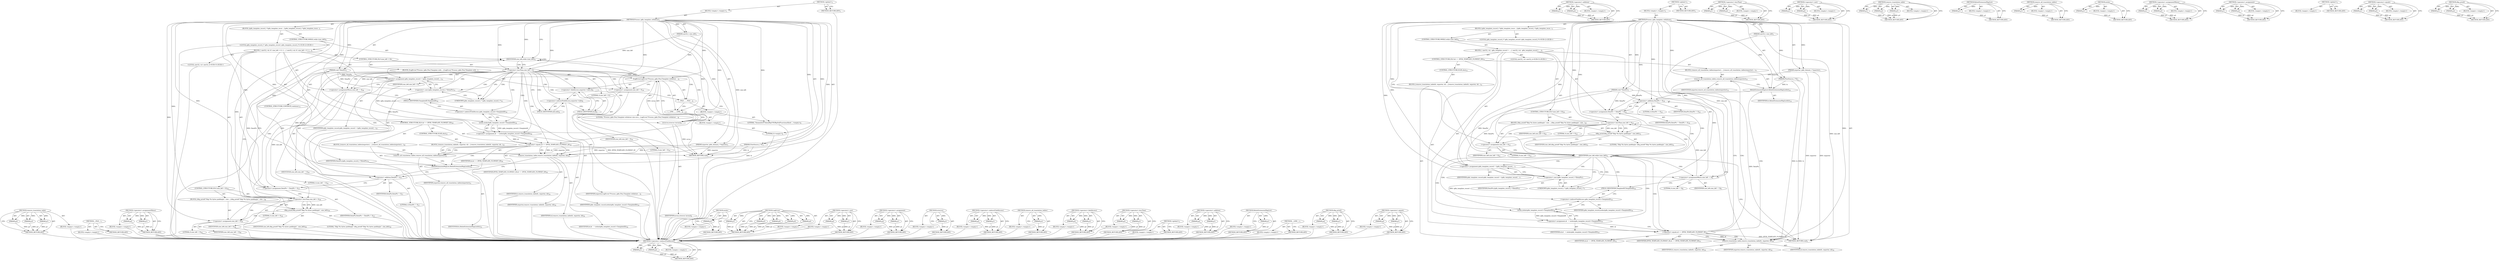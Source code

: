 digraph "&lt;operator&gt;.equals" {
vulnerable_112 [label=<(METHOD,&lt;operator&gt;.indirectFieldAccess)>];
vulnerable_113 [label=<(PARAM,p1)>];
vulnerable_114 [label=<(PARAM,p2)>];
vulnerable_115 [label=<(BLOCK,&lt;empty&gt;,&lt;empty&gt;)>];
vulnerable_116 [label=<(METHOD_RETURN,ANY)>];
vulnerable_136 [label=<(METHOD,&lt;operator&gt;.addition)>];
vulnerable_137 [label=<(PARAM,p1)>];
vulnerable_138 [label=<(PARAM,p2)>];
vulnerable_139 [label=<(BLOCK,&lt;empty&gt;,&lt;empty&gt;)>];
vulnerable_140 [label=<(METHOD_RETURN,ANY)>];
vulnerable_6 [label=<(METHOD,&lt;global&gt;)<SUB>1</SUB>>];
vulnerable_7 [label=<(BLOCK,&lt;empty&gt;,&lt;empty&gt;)<SUB>1</SUB>>];
vulnerable_8 [label=<(METHOD,Process_ipfix_template_withdraw)<SUB>1</SUB>>];
vulnerable_9 [label=<(PARAM,exporter_ipfix_domain_t *exporter)<SUB>1</SUB>>];
vulnerable_10 [label=<(PARAM,void *DataPtr)<SUB>1</SUB>>];
vulnerable_11 [label=<(PARAM,uint32_t size_left)<SUB>1</SUB>>];
vulnerable_12 [label=<(PARAM,FlowSource_t *fs)<SUB>1</SUB>>];
vulnerable_13 [label=<(BLOCK,{
ipfix_template_record_t *ipfix_template_recor...,{
ipfix_template_record_t *ipfix_template_recor...)<SUB>1</SUB>>];
vulnerable_14 [label="<(LOCAL,ipfix_template_record_t* ipfix_template_record: ipfix_template_record_t*)<SUB>2</SUB>>"];
vulnerable_15 [label=<(CONTROL_STRUCTURE,WHILE,while (size_left))<SUB>4</SUB>>];
vulnerable_16 [label=<(IDENTIFIER,size_left,while (size_left))<SUB>4</SUB>>];
vulnerable_17 [label=<(BLOCK,{
 		uint32_t id;
 
 		ipfix_template_record = ...,{
 		uint32_t id;
 
 		ipfix_template_record = ...)<SUB>4</SUB>>];
vulnerable_18 [label="<(LOCAL,uint32_t id: uint32_t)<SUB>5</SUB>>"];
vulnerable_19 [label=<(&lt;operator&gt;.assignment,ipfix_template_record = (ipfix_template_record_...)<SUB>7</SUB>>];
vulnerable_20 [label=<(IDENTIFIER,ipfix_template_record,ipfix_template_record = (ipfix_template_record_...)<SUB>7</SUB>>];
vulnerable_21 [label=<(&lt;operator&gt;.cast,(ipfix_template_record_t *)DataPtr)<SUB>7</SUB>>];
vulnerable_22 [label=<(UNKNOWN,ipfix_template_record_t *,ipfix_template_record_t *)<SUB>7</SUB>>];
vulnerable_23 [label=<(IDENTIFIER,DataPtr,(ipfix_template_record_t *)DataPtr)<SUB>7</SUB>>];
vulnerable_24 [label=<(&lt;operator&gt;.assignmentMinus,size_left 		-= 4)<SUB>8</SUB>>];
vulnerable_25 [label=<(IDENTIFIER,size_left,size_left 		-= 4)<SUB>8</SUB>>];
vulnerable_26 [label=<(LITERAL,4,size_left 		-= 4)<SUB>8</SUB>>];
vulnerable_27 [label=<(&lt;operator&gt;.assignment,id 	  = ntohs(ipfix_template_record-&gt;TemplateID))<SUB>10</SUB>>];
vulnerable_28 [label=<(IDENTIFIER,id,id 	  = ntohs(ipfix_template_record-&gt;TemplateID))<SUB>10</SUB>>];
vulnerable_29 [label=<(ntohs,ntohs(ipfix_template_record-&gt;TemplateID))<SUB>10</SUB>>];
vulnerable_30 [label=<(&lt;operator&gt;.indirectFieldAccess,ipfix_template_record-&gt;TemplateID)<SUB>10</SUB>>];
vulnerable_31 [label=<(IDENTIFIER,ipfix_template_record,ntohs(ipfix_template_record-&gt;TemplateID))<SUB>10</SUB>>];
vulnerable_32 [label=<(FIELD_IDENTIFIER,TemplateID,TemplateID)<SUB>10</SUB>>];
vulnerable_33 [label=<(CONTROL_STRUCTURE,IF,if (id == IPFIX_TEMPLATE_FLOWSET_ID))<SUB>12</SUB>>];
vulnerable_34 [label=<(&lt;operator&gt;.equals,id == IPFIX_TEMPLATE_FLOWSET_ID)<SUB>12</SUB>>];
vulnerable_35 [label=<(IDENTIFIER,id,id == IPFIX_TEMPLATE_FLOWSET_ID)<SUB>12</SUB>>];
vulnerable_36 [label=<(IDENTIFIER,IPFIX_TEMPLATE_FLOWSET_ID,id == IPFIX_TEMPLATE_FLOWSET_ID)<SUB>12</SUB>>];
vulnerable_37 [label=<(BLOCK,{
			remove_all_translation_tables(exporter);
	...,{
			remove_all_translation_tables(exporter);
	...)<SUB>12</SUB>>];
vulnerable_38 [label=<(remove_all_translation_tables,remove_all_translation_tables(exporter))<SUB>13</SUB>>];
vulnerable_39 [label=<(IDENTIFIER,exporter,remove_all_translation_tables(exporter))<SUB>13</SUB>>];
vulnerable_40 [label=<(ReInitExtensionMapList,ReInitExtensionMapList(fs))<SUB>14</SUB>>];
vulnerable_41 [label=<(IDENTIFIER,fs,ReInitExtensionMapList(fs))<SUB>14</SUB>>];
vulnerable_42 [label=<(CONTROL_STRUCTURE,ELSE,else)<SUB>15</SUB>>];
vulnerable_43 [label=<(BLOCK,{
			remove_translation_table(fs, exporter, id)...,{
			remove_translation_table(fs, exporter, id)...)<SUB>15</SUB>>];
vulnerable_44 [label=<(remove_translation_table,remove_translation_table(fs, exporter, id))<SUB>16</SUB>>];
vulnerable_45 [label=<(IDENTIFIER,fs,remove_translation_table(fs, exporter, id))<SUB>16</SUB>>];
vulnerable_46 [label=<(IDENTIFIER,exporter,remove_translation_table(fs, exporter, id))<SUB>16</SUB>>];
vulnerable_47 [label=<(IDENTIFIER,id,remove_translation_table(fs, exporter, id))<SUB>16</SUB>>];
vulnerable_48 [label=<(&lt;operator&gt;.assignment,DataPtr = DataPtr + 4)<SUB>19</SUB>>];
vulnerable_49 [label=<(IDENTIFIER,DataPtr,DataPtr = DataPtr + 4)<SUB>19</SUB>>];
vulnerable_50 [label=<(&lt;operator&gt;.addition,DataPtr + 4)<SUB>19</SUB>>];
vulnerable_51 [label=<(IDENTIFIER,DataPtr,DataPtr + 4)<SUB>19</SUB>>];
vulnerable_52 [label=<(LITERAL,4,DataPtr + 4)<SUB>19</SUB>>];
vulnerable_53 [label=<(CONTROL_STRUCTURE,IF,if (size_left &lt; 4))<SUB>20</SUB>>];
vulnerable_54 [label=<(&lt;operator&gt;.lessThan,size_left &lt; 4)<SUB>20</SUB>>];
vulnerable_55 [label=<(IDENTIFIER,size_left,size_left &lt; 4)<SUB>20</SUB>>];
vulnerable_56 [label=<(LITERAL,4,size_left &lt; 4)<SUB>20</SUB>>];
vulnerable_57 [label=<(BLOCK,{
			dbg_printf(&quot;Skip %u bytes padding\n&quot;, size...,{
			dbg_printf(&quot;Skip %u bytes padding\n&quot;, size...)<SUB>20</SUB>>];
vulnerable_58 [label=<(dbg_printf,dbg_printf(&quot;Skip %u bytes padding\n&quot;, size_left))<SUB>21</SUB>>];
vulnerable_59 [label=<(LITERAL,&quot;Skip %u bytes padding\n&quot;,dbg_printf(&quot;Skip %u bytes padding\n&quot;, size_left))<SUB>21</SUB>>];
vulnerable_60 [label=<(IDENTIFIER,size_left,dbg_printf(&quot;Skip %u bytes padding\n&quot;, size_left))<SUB>21</SUB>>];
vulnerable_61 [label=<(&lt;operator&gt;.assignment,size_left = 0)<SUB>22</SUB>>];
vulnerable_62 [label=<(IDENTIFIER,size_left,size_left = 0)<SUB>22</SUB>>];
vulnerable_63 [label=<(LITERAL,0,size_left = 0)<SUB>22</SUB>>];
vulnerable_64 [label=<(METHOD_RETURN,void)<SUB>1</SUB>>];
vulnerable_66 [label=<(METHOD_RETURN,ANY)<SUB>1</SUB>>];
vulnerable_141 [label=<(METHOD,&lt;operator&gt;.lessThan)>];
vulnerable_142 [label=<(PARAM,p1)>];
vulnerable_143 [label=<(PARAM,p2)>];
vulnerable_144 [label=<(BLOCK,&lt;empty&gt;,&lt;empty&gt;)>];
vulnerable_145 [label=<(METHOD_RETURN,ANY)>];
vulnerable_98 [label=<(METHOD,&lt;operator&gt;.cast)>];
vulnerable_99 [label=<(PARAM,p1)>];
vulnerable_100 [label=<(PARAM,p2)>];
vulnerable_101 [label=<(BLOCK,&lt;empty&gt;,&lt;empty&gt;)>];
vulnerable_102 [label=<(METHOD_RETURN,ANY)>];
vulnerable_130 [label=<(METHOD,remove_translation_table)>];
vulnerable_131 [label=<(PARAM,p1)>];
vulnerable_132 [label=<(PARAM,p2)>];
vulnerable_133 [label=<(PARAM,p3)>];
vulnerable_134 [label=<(BLOCK,&lt;empty&gt;,&lt;empty&gt;)>];
vulnerable_135 [label=<(METHOD_RETURN,ANY)>];
vulnerable_126 [label=<(METHOD,ReInitExtensionMapList)>];
vulnerable_127 [label=<(PARAM,p1)>];
vulnerable_128 [label=<(BLOCK,&lt;empty&gt;,&lt;empty&gt;)>];
vulnerable_129 [label=<(METHOD_RETURN,ANY)>];
vulnerable_122 [label=<(METHOD,remove_all_translation_tables)>];
vulnerable_123 [label=<(PARAM,p1)>];
vulnerable_124 [label=<(BLOCK,&lt;empty&gt;,&lt;empty&gt;)>];
vulnerable_125 [label=<(METHOD_RETURN,ANY)>];
vulnerable_108 [label=<(METHOD,ntohs)>];
vulnerable_109 [label=<(PARAM,p1)>];
vulnerable_110 [label=<(BLOCK,&lt;empty&gt;,&lt;empty&gt;)>];
vulnerable_111 [label=<(METHOD_RETURN,ANY)>];
vulnerable_103 [label=<(METHOD,&lt;operator&gt;.assignmentMinus)>];
vulnerable_104 [label=<(PARAM,p1)>];
vulnerable_105 [label=<(PARAM,p2)>];
vulnerable_106 [label=<(BLOCK,&lt;empty&gt;,&lt;empty&gt;)>];
vulnerable_107 [label=<(METHOD_RETURN,ANY)>];
vulnerable_93 [label=<(METHOD,&lt;operator&gt;.assignment)>];
vulnerable_94 [label=<(PARAM,p1)>];
vulnerable_95 [label=<(PARAM,p2)>];
vulnerable_96 [label=<(BLOCK,&lt;empty&gt;,&lt;empty&gt;)>];
vulnerable_97 [label=<(METHOD_RETURN,ANY)>];
vulnerable_87 [label=<(METHOD,&lt;global&gt;)<SUB>1</SUB>>];
vulnerable_88 [label=<(BLOCK,&lt;empty&gt;,&lt;empty&gt;)>];
vulnerable_89 [label=<(METHOD_RETURN,ANY)>];
vulnerable_117 [label=<(METHOD,&lt;operator&gt;.equals)>];
vulnerable_118 [label=<(PARAM,p1)>];
vulnerable_119 [label=<(PARAM,p2)>];
vulnerable_120 [label=<(BLOCK,&lt;empty&gt;,&lt;empty&gt;)>];
vulnerable_121 [label=<(METHOD_RETURN,ANY)>];
vulnerable_146 [label=<(METHOD,dbg_printf)>];
vulnerable_147 [label=<(PARAM,p1)>];
vulnerable_148 [label=<(PARAM,p2)>];
vulnerable_149 [label=<(BLOCK,&lt;empty&gt;,&lt;empty&gt;)>];
vulnerable_150 [label=<(METHOD_RETURN,ANY)>];
fixed_186 [label=<(METHOD,remove_translation_table)>];
fixed_187 [label=<(PARAM,p1)>];
fixed_188 [label=<(PARAM,p2)>];
fixed_189 [label=<(PARAM,p3)>];
fixed_190 [label=<(BLOCK,&lt;empty&gt;,&lt;empty&gt;)>];
fixed_191 [label=<(METHOD_RETURN,ANY)>];
fixed_144 [label=<(METHOD,__FILE__)<SUB>-1</SUB>>];
fixed_145 [label=<(BLOCK,&lt;empty&gt;,&lt;empty&gt;)>];
fixed_146 [label=<(METHOD_RETURN,ANY)>];
fixed_164 [label=<(METHOD,&lt;operator&gt;.assignmentMinus)>];
fixed_165 [label=<(PARAM,p1)>];
fixed_166 [label=<(PARAM,p2)>];
fixed_167 [label=<(BLOCK,&lt;empty&gt;,&lt;empty&gt;)>];
fixed_168 [label=<(METHOD_RETURN,ANY)>];
fixed_6 [label=<(METHOD,&lt;global&gt;)<SUB>1</SUB>>];
fixed_7 [label=<(BLOCK,&lt;empty&gt;,&lt;empty&gt;)<SUB>1</SUB>>];
fixed_8 [label=<(METHOD,Process_ipfix_template_withdraw)<SUB>1</SUB>>];
fixed_9 [label=<(PARAM,exporter_ipfix_domain_t *exporter)<SUB>1</SUB>>];
fixed_10 [label=<(PARAM,void *DataPtr)<SUB>1</SUB>>];
fixed_11 [label=<(PARAM,uint32_t size_left)<SUB>1</SUB>>];
fixed_12 [label=<(PARAM,FlowSource_t *fs)<SUB>1</SUB>>];
fixed_13 [label=<(BLOCK,{
ipfix_template_record_t *ipfix_template_recor...,{
ipfix_template_record_t *ipfix_template_recor...)<SUB>1</SUB>>];
fixed_14 [label="<(LOCAL,ipfix_template_record_t* ipfix_template_record: ipfix_template_record_t*)<SUB>2</SUB>>"];
fixed_15 [label=<(CONTROL_STRUCTURE,WHILE,while (size_left))<SUB>4</SUB>>];
fixed_16 [label=<(IDENTIFIER,size_left,while (size_left))<SUB>4</SUB>>];
fixed_17 [label=<(BLOCK,{
 		uint32_t id;
 
		if ( size_left &lt; 4 ) {
		...,{
 		uint32_t id;
 
		if ( size_left &lt; 4 ) {
		...)<SUB>4</SUB>>];
fixed_18 [label="<(LOCAL,uint32_t id: uint32_t)<SUB>5</SUB>>"];
fixed_19 [label=<(CONTROL_STRUCTURE,IF,if (size_left &lt; 4))<SUB>7</SUB>>];
fixed_20 [label=<(&lt;operator&gt;.lessThan,size_left &lt; 4)<SUB>7</SUB>>];
fixed_21 [label=<(IDENTIFIER,size_left,size_left &lt; 4)<SUB>7</SUB>>];
fixed_22 [label=<(LITERAL,4,size_left &lt; 4)<SUB>7</SUB>>];
fixed_23 [label=<(BLOCK,{
			LogError(&quot;Process_ipfix [%u] Template with...,{
			LogError(&quot;Process_ipfix [%u] Template with...)<SUB>7</SUB>>];
fixed_24 [label=<(LogError,LogError(&quot;Process_ipfix [%u] Template withdraw ...)<SUB>8</SUB>>];
fixed_25 [label=<(LITERAL,&quot;Process_ipfix [%u] Template withdraw size erro...,LogError(&quot;Process_ipfix [%u] Template withdraw ...)<SUB>8</SUB>>];
fixed_26 [label=<(&lt;operator&gt;.fieldAccess,exporter-&gt;info.id)<SUB>9</SUB>>];
fixed_27 [label=<(&lt;operator&gt;.indirectFieldAccess,exporter-&gt;info)<SUB>9</SUB>>];
fixed_28 [label=<(IDENTIFIER,exporter,LogError(&quot;Process_ipfix [%u] Template withdraw ...)<SUB>9</SUB>>];
fixed_29 [label=<(FIELD_IDENTIFIER,info,info)<SUB>9</SUB>>];
fixed_30 [label=<(FIELD_IDENTIFIER,id,id)<SUB>9</SUB>>];
fixed_31 [label=<(__FILE__,__FILE__)<SUB>9</SUB>>];
fixed_32 [label=<(BLOCK,&lt;empty&gt;,&lt;empty&gt;)>];
fixed_33 [label=<(LITERAL,&quot;/home/ybc67/data/BigCVE/BigVul/Functions/fixed...,&lt;empty&gt;)<SUB>9</SUB>>];
fixed_34 [label=<(__LINE__,__LINE__)<SUB>9</SUB>>];
fixed_35 [label=<(BLOCK,&lt;empty&gt;,&lt;empty&gt;)>];
fixed_36 [label=<(LITERAL,9,&lt;empty&gt;)<SUB>9</SUB>>];
fixed_37 [label=<(strerror,strerror (errno))<SUB>9</SUB>>];
fixed_38 [label=<(IDENTIFIER,errno,strerror (errno))<SUB>9</SUB>>];
fixed_39 [label=<(&lt;operator&gt;.assignment,size_left = 0)<SUB>10</SUB>>];
fixed_40 [label=<(IDENTIFIER,size_left,size_left = 0)<SUB>10</SUB>>];
fixed_41 [label=<(LITERAL,0,size_left = 0)<SUB>10</SUB>>];
fixed_42 [label=<(CONTROL_STRUCTURE,CONTINUE,continue;)<SUB>11</SUB>>];
fixed_43 [label=<(&lt;operator&gt;.assignment,ipfix_template_record = (ipfix_template_record_...)<SUB>15</SUB>>];
fixed_44 [label=<(IDENTIFIER,ipfix_template_record,ipfix_template_record = (ipfix_template_record_...)<SUB>15</SUB>>];
fixed_45 [label=<(&lt;operator&gt;.cast,(ipfix_template_record_t *)DataPtr)<SUB>15</SUB>>];
fixed_46 [label=<(UNKNOWN,ipfix_template_record_t *,ipfix_template_record_t *)<SUB>15</SUB>>];
fixed_47 [label=<(IDENTIFIER,DataPtr,(ipfix_template_record_t *)DataPtr)<SUB>15</SUB>>];
fixed_48 [label=<(&lt;operator&gt;.assignmentMinus,size_left 		-= 4)<SUB>16</SUB>>];
fixed_49 [label=<(IDENTIFIER,size_left,size_left 		-= 4)<SUB>16</SUB>>];
fixed_50 [label=<(LITERAL,4,size_left 		-= 4)<SUB>16</SUB>>];
fixed_51 [label=<(&lt;operator&gt;.assignment,id 	  = ntohs(ipfix_template_record-&gt;TemplateID))<SUB>18</SUB>>];
fixed_52 [label=<(IDENTIFIER,id,id 	  = ntohs(ipfix_template_record-&gt;TemplateID))<SUB>18</SUB>>];
fixed_53 [label=<(ntohs,ntohs(ipfix_template_record-&gt;TemplateID))<SUB>18</SUB>>];
fixed_54 [label=<(&lt;operator&gt;.indirectFieldAccess,ipfix_template_record-&gt;TemplateID)<SUB>18</SUB>>];
fixed_55 [label=<(IDENTIFIER,ipfix_template_record,ntohs(ipfix_template_record-&gt;TemplateID))<SUB>18</SUB>>];
fixed_56 [label=<(FIELD_IDENTIFIER,TemplateID,TemplateID)<SUB>18</SUB>>];
fixed_57 [label=<(CONTROL_STRUCTURE,IF,if (id == IPFIX_TEMPLATE_FLOWSET_ID))<SUB>20</SUB>>];
fixed_58 [label=<(&lt;operator&gt;.equals,id == IPFIX_TEMPLATE_FLOWSET_ID)<SUB>20</SUB>>];
fixed_59 [label=<(IDENTIFIER,id,id == IPFIX_TEMPLATE_FLOWSET_ID)<SUB>20</SUB>>];
fixed_60 [label=<(IDENTIFIER,IPFIX_TEMPLATE_FLOWSET_ID,id == IPFIX_TEMPLATE_FLOWSET_ID)<SUB>20</SUB>>];
fixed_61 [label=<(BLOCK,{
			remove_all_translation_tables(exporter);
	...,{
			remove_all_translation_tables(exporter);
	...)<SUB>20</SUB>>];
fixed_62 [label=<(remove_all_translation_tables,remove_all_translation_tables(exporter))<SUB>21</SUB>>];
fixed_63 [label=<(IDENTIFIER,exporter,remove_all_translation_tables(exporter))<SUB>21</SUB>>];
fixed_64 [label=<(ReInitExtensionMapList,ReInitExtensionMapList(fs))<SUB>22</SUB>>];
fixed_65 [label=<(IDENTIFIER,fs,ReInitExtensionMapList(fs))<SUB>22</SUB>>];
fixed_66 [label=<(CONTROL_STRUCTURE,ELSE,else)<SUB>23</SUB>>];
fixed_67 [label=<(BLOCK,{
			remove_translation_table(fs, exporter, id)...,{
			remove_translation_table(fs, exporter, id)...)<SUB>23</SUB>>];
fixed_68 [label=<(remove_translation_table,remove_translation_table(fs, exporter, id))<SUB>24</SUB>>];
fixed_69 [label=<(IDENTIFIER,fs,remove_translation_table(fs, exporter, id))<SUB>24</SUB>>];
fixed_70 [label=<(IDENTIFIER,exporter,remove_translation_table(fs, exporter, id))<SUB>24</SUB>>];
fixed_71 [label=<(IDENTIFIER,id,remove_translation_table(fs, exporter, id))<SUB>24</SUB>>];
fixed_72 [label=<(&lt;operator&gt;.assignment,DataPtr = DataPtr + 4)<SUB>27</SUB>>];
fixed_73 [label=<(IDENTIFIER,DataPtr,DataPtr = DataPtr + 4)<SUB>27</SUB>>];
fixed_74 [label=<(&lt;operator&gt;.addition,DataPtr + 4)<SUB>27</SUB>>];
fixed_75 [label=<(IDENTIFIER,DataPtr,DataPtr + 4)<SUB>27</SUB>>];
fixed_76 [label=<(LITERAL,4,DataPtr + 4)<SUB>27</SUB>>];
fixed_77 [label=<(CONTROL_STRUCTURE,IF,if (size_left &lt; 4))<SUB>28</SUB>>];
fixed_78 [label=<(&lt;operator&gt;.lessThan,size_left &lt; 4)<SUB>28</SUB>>];
fixed_79 [label=<(IDENTIFIER,size_left,size_left &lt; 4)<SUB>28</SUB>>];
fixed_80 [label=<(LITERAL,4,size_left &lt; 4)<SUB>28</SUB>>];
fixed_81 [label=<(BLOCK,{
			dbg_printf(&quot;Skip %u bytes padding\n&quot;, size...,{
			dbg_printf(&quot;Skip %u bytes padding\n&quot;, size...)<SUB>28</SUB>>];
fixed_82 [label=<(dbg_printf,dbg_printf(&quot;Skip %u bytes padding\n&quot;, size_left))<SUB>29</SUB>>];
fixed_83 [label=<(LITERAL,&quot;Skip %u bytes padding\n&quot;,dbg_printf(&quot;Skip %u bytes padding\n&quot;, size_left))<SUB>29</SUB>>];
fixed_84 [label=<(IDENTIFIER,size_left,dbg_printf(&quot;Skip %u bytes padding\n&quot;, size_left))<SUB>29</SUB>>];
fixed_85 [label=<(&lt;operator&gt;.assignment,size_left = 0)<SUB>30</SUB>>];
fixed_86 [label=<(IDENTIFIER,size_left,size_left = 0)<SUB>30</SUB>>];
fixed_87 [label=<(LITERAL,0,size_left = 0)<SUB>30</SUB>>];
fixed_88 [label=<(METHOD_RETURN,void)<SUB>1</SUB>>];
fixed_90 [label=<(METHOD_RETURN,ANY)<SUB>1</SUB>>];
fixed_169 [label=<(METHOD,ntohs)>];
fixed_170 [label=<(PARAM,p1)>];
fixed_171 [label=<(BLOCK,&lt;empty&gt;,&lt;empty&gt;)>];
fixed_172 [label=<(METHOD_RETURN,ANY)>];
fixed_126 [label=<(METHOD,LogError)>];
fixed_127 [label=<(PARAM,p1)>];
fixed_128 [label=<(PARAM,p2)>];
fixed_129 [label=<(PARAM,p3)>];
fixed_130 [label=<(PARAM,p4)>];
fixed_131 [label=<(PARAM,p5)>];
fixed_132 [label=<(BLOCK,&lt;empty&gt;,&lt;empty&gt;)>];
fixed_133 [label=<(METHOD_RETURN,ANY)>];
fixed_159 [label=<(METHOD,&lt;operator&gt;.cast)>];
fixed_160 [label=<(PARAM,p1)>];
fixed_161 [label=<(PARAM,p2)>];
fixed_162 [label=<(BLOCK,&lt;empty&gt;,&lt;empty&gt;)>];
fixed_163 [label=<(METHOD_RETURN,ANY)>];
fixed_154 [label=<(METHOD,&lt;operator&gt;.assignment)>];
fixed_155 [label=<(PARAM,p1)>];
fixed_156 [label=<(PARAM,p2)>];
fixed_157 [label=<(BLOCK,&lt;empty&gt;,&lt;empty&gt;)>];
fixed_158 [label=<(METHOD_RETURN,ANY)>];
fixed_150 [label=<(METHOD,strerror)>];
fixed_151 [label=<(PARAM,p1)>];
fixed_152 [label=<(BLOCK,&lt;empty&gt;,&lt;empty&gt;)>];
fixed_153 [label=<(METHOD_RETURN,ANY)>];
fixed_139 [label=<(METHOD,&lt;operator&gt;.indirectFieldAccess)>];
fixed_140 [label=<(PARAM,p1)>];
fixed_141 [label=<(PARAM,p2)>];
fixed_142 [label=<(BLOCK,&lt;empty&gt;,&lt;empty&gt;)>];
fixed_143 [label=<(METHOD_RETURN,ANY)>];
fixed_178 [label=<(METHOD,remove_all_translation_tables)>];
fixed_179 [label=<(PARAM,p1)>];
fixed_180 [label=<(BLOCK,&lt;empty&gt;,&lt;empty&gt;)>];
fixed_181 [label=<(METHOD_RETURN,ANY)>];
fixed_134 [label=<(METHOD,&lt;operator&gt;.fieldAccess)>];
fixed_135 [label=<(PARAM,p1)>];
fixed_136 [label=<(PARAM,p2)>];
fixed_137 [label=<(BLOCK,&lt;empty&gt;,&lt;empty&gt;)>];
fixed_138 [label=<(METHOD_RETURN,ANY)>];
fixed_121 [label=<(METHOD,&lt;operator&gt;.lessThan)>];
fixed_122 [label=<(PARAM,p1)>];
fixed_123 [label=<(PARAM,p2)>];
fixed_124 [label=<(BLOCK,&lt;empty&gt;,&lt;empty&gt;)>];
fixed_125 [label=<(METHOD_RETURN,ANY)>];
fixed_115 [label=<(METHOD,&lt;global&gt;)<SUB>1</SUB>>];
fixed_116 [label=<(BLOCK,&lt;empty&gt;,&lt;empty&gt;)>];
fixed_117 [label=<(METHOD_RETURN,ANY)>];
fixed_192 [label=<(METHOD,&lt;operator&gt;.addition)>];
fixed_193 [label=<(PARAM,p1)>];
fixed_194 [label=<(PARAM,p2)>];
fixed_195 [label=<(BLOCK,&lt;empty&gt;,&lt;empty&gt;)>];
fixed_196 [label=<(METHOD_RETURN,ANY)>];
fixed_182 [label=<(METHOD,ReInitExtensionMapList)>];
fixed_183 [label=<(PARAM,p1)>];
fixed_184 [label=<(BLOCK,&lt;empty&gt;,&lt;empty&gt;)>];
fixed_185 [label=<(METHOD_RETURN,ANY)>];
fixed_147 [label=<(METHOD,__LINE__)<SUB>-1</SUB>>];
fixed_148 [label=<(BLOCK,&lt;empty&gt;,&lt;empty&gt;)>];
fixed_149 [label=<(METHOD_RETURN,ANY)>];
fixed_197 [label=<(METHOD,dbg_printf)>];
fixed_198 [label=<(PARAM,p1)>];
fixed_199 [label=<(PARAM,p2)>];
fixed_200 [label=<(BLOCK,&lt;empty&gt;,&lt;empty&gt;)>];
fixed_201 [label=<(METHOD_RETURN,ANY)>];
fixed_173 [label=<(METHOD,&lt;operator&gt;.equals)>];
fixed_174 [label=<(PARAM,p1)>];
fixed_175 [label=<(PARAM,p2)>];
fixed_176 [label=<(BLOCK,&lt;empty&gt;,&lt;empty&gt;)>];
fixed_177 [label=<(METHOD_RETURN,ANY)>];
vulnerable_112 -> vulnerable_113  [key=0, label="AST: "];
vulnerable_112 -> vulnerable_113  [key=1, label="DDG: "];
vulnerable_112 -> vulnerable_115  [key=0, label="AST: "];
vulnerable_112 -> vulnerable_114  [key=0, label="AST: "];
vulnerable_112 -> vulnerable_114  [key=1, label="DDG: "];
vulnerable_112 -> vulnerable_116  [key=0, label="AST: "];
vulnerable_112 -> vulnerable_116  [key=1, label="CFG: "];
vulnerable_113 -> vulnerable_116  [key=0, label="DDG: p1"];
vulnerable_114 -> vulnerable_116  [key=0, label="DDG: p2"];
vulnerable_136 -> vulnerable_137  [key=0, label="AST: "];
vulnerable_136 -> vulnerable_137  [key=1, label="DDG: "];
vulnerable_136 -> vulnerable_139  [key=0, label="AST: "];
vulnerable_136 -> vulnerable_138  [key=0, label="AST: "];
vulnerable_136 -> vulnerable_138  [key=1, label="DDG: "];
vulnerable_136 -> vulnerable_140  [key=0, label="AST: "];
vulnerable_136 -> vulnerable_140  [key=1, label="CFG: "];
vulnerable_137 -> vulnerable_140  [key=0, label="DDG: p1"];
vulnerable_138 -> vulnerable_140  [key=0, label="DDG: p2"];
vulnerable_6 -> vulnerable_7  [key=0, label="AST: "];
vulnerable_6 -> vulnerable_66  [key=0, label="AST: "];
vulnerable_6 -> vulnerable_66  [key=1, label="CFG: "];
vulnerable_7 -> vulnerable_8  [key=0, label="AST: "];
vulnerable_8 -> vulnerable_9  [key=0, label="AST: "];
vulnerable_8 -> vulnerable_9  [key=1, label="DDG: "];
vulnerable_8 -> vulnerable_10  [key=0, label="AST: "];
vulnerable_8 -> vulnerable_10  [key=1, label="DDG: "];
vulnerable_8 -> vulnerable_11  [key=0, label="AST: "];
vulnerable_8 -> vulnerable_11  [key=1, label="DDG: "];
vulnerable_8 -> vulnerable_12  [key=0, label="AST: "];
vulnerable_8 -> vulnerable_12  [key=1, label="DDG: "];
vulnerable_8 -> vulnerable_13  [key=0, label="AST: "];
vulnerable_8 -> vulnerable_64  [key=0, label="AST: "];
vulnerable_8 -> vulnerable_16  [key=0, label="CFG: "];
vulnerable_8 -> vulnerable_16  [key=1, label="DDG: "];
vulnerable_8 -> vulnerable_19  [key=0, label="DDG: "];
vulnerable_8 -> vulnerable_24  [key=0, label="DDG: "];
vulnerable_8 -> vulnerable_48  [key=0, label="DDG: "];
vulnerable_8 -> vulnerable_21  [key=0, label="DDG: "];
vulnerable_8 -> vulnerable_34  [key=0, label="DDG: "];
vulnerable_8 -> vulnerable_50  [key=0, label="DDG: "];
vulnerable_8 -> vulnerable_54  [key=0, label="DDG: "];
vulnerable_8 -> vulnerable_61  [key=0, label="DDG: "];
vulnerable_8 -> vulnerable_38  [key=0, label="DDG: "];
vulnerable_8 -> vulnerable_40  [key=0, label="DDG: "];
vulnerable_8 -> vulnerable_58  [key=0, label="DDG: "];
vulnerable_8 -> vulnerable_44  [key=0, label="DDG: "];
vulnerable_9 -> vulnerable_64  [key=0, label="DDG: exporter"];
vulnerable_9 -> vulnerable_38  [key=0, label="DDG: exporter"];
vulnerable_9 -> vulnerable_44  [key=0, label="DDG: exporter"];
vulnerable_10 -> vulnerable_64  [key=0, label="DDG: DataPtr"];
vulnerable_10 -> vulnerable_19  [key=0, label="DDG: DataPtr"];
vulnerable_10 -> vulnerable_48  [key=0, label="DDG: DataPtr"];
vulnerable_10 -> vulnerable_21  [key=0, label="DDG: DataPtr"];
vulnerable_10 -> vulnerable_50  [key=0, label="DDG: DataPtr"];
vulnerable_11 -> vulnerable_64  [key=0, label="DDG: size_left"];
vulnerable_11 -> vulnerable_24  [key=0, label="DDG: size_left"];
vulnerable_12 -> vulnerable_64  [key=0, label="DDG: fs"];
vulnerable_12 -> vulnerable_40  [key=0, label="DDG: fs"];
vulnerable_12 -> vulnerable_44  [key=0, label="DDG: fs"];
vulnerable_13 -> vulnerable_14  [key=0, label="AST: "];
vulnerable_13 -> vulnerable_15  [key=0, label="AST: "];
vulnerable_15 -> vulnerable_16  [key=0, label="AST: "];
vulnerable_15 -> vulnerable_17  [key=0, label="AST: "];
vulnerable_16 -> vulnerable_64  [key=0, label="CFG: "];
vulnerable_16 -> vulnerable_22  [key=0, label="CFG: "];
vulnerable_16 -> vulnerable_22  [key=1, label="CDG: "];
vulnerable_16 -> vulnerable_24  [key=0, label="CDG: "];
vulnerable_16 -> vulnerable_16  [key=0, label="CDG: "];
vulnerable_16 -> vulnerable_30  [key=0, label="CDG: "];
vulnerable_16 -> vulnerable_34  [key=0, label="CDG: "];
vulnerable_16 -> vulnerable_21  [key=0, label="CDG: "];
vulnerable_16 -> vulnerable_48  [key=0, label="CDG: "];
vulnerable_16 -> vulnerable_32  [key=0, label="CDG: "];
vulnerable_16 -> vulnerable_19  [key=0, label="CDG: "];
vulnerable_16 -> vulnerable_27  [key=0, label="CDG: "];
vulnerable_16 -> vulnerable_29  [key=0, label="CDG: "];
vulnerable_16 -> vulnerable_50  [key=0, label="CDG: "];
vulnerable_16 -> vulnerable_54  [key=0, label="CDG: "];
vulnerable_17 -> vulnerable_18  [key=0, label="AST: "];
vulnerable_17 -> vulnerable_19  [key=0, label="AST: "];
vulnerable_17 -> vulnerable_24  [key=0, label="AST: "];
vulnerable_17 -> vulnerable_27  [key=0, label="AST: "];
vulnerable_17 -> vulnerable_33  [key=0, label="AST: "];
vulnerable_17 -> vulnerable_48  [key=0, label="AST: "];
vulnerable_17 -> vulnerable_53  [key=0, label="AST: "];
vulnerable_19 -> vulnerable_20  [key=0, label="AST: "];
vulnerable_19 -> vulnerable_21  [key=0, label="AST: "];
vulnerable_19 -> vulnerable_24  [key=0, label="CFG: "];
vulnerable_19 -> vulnerable_29  [key=0, label="DDG: ipfix_template_record"];
vulnerable_21 -> vulnerable_22  [key=0, label="AST: "];
vulnerable_21 -> vulnerable_23  [key=0, label="AST: "];
vulnerable_21 -> vulnerable_19  [key=0, label="CFG: "];
vulnerable_22 -> vulnerable_21  [key=0, label="CFG: "];
vulnerable_24 -> vulnerable_25  [key=0, label="AST: "];
vulnerable_24 -> vulnerable_26  [key=0, label="AST: "];
vulnerable_24 -> vulnerable_32  [key=0, label="CFG: "];
vulnerable_24 -> vulnerable_54  [key=0, label="DDG: size_left"];
vulnerable_27 -> vulnerable_28  [key=0, label="AST: "];
vulnerable_27 -> vulnerable_29  [key=0, label="AST: "];
vulnerable_27 -> vulnerable_34  [key=0, label="CFG: "];
vulnerable_27 -> vulnerable_34  [key=1, label="DDG: id"];
vulnerable_29 -> vulnerable_30  [key=0, label="AST: "];
vulnerable_29 -> vulnerable_27  [key=0, label="CFG: "];
vulnerable_29 -> vulnerable_27  [key=1, label="DDG: ipfix_template_record-&gt;TemplateID"];
vulnerable_30 -> vulnerable_31  [key=0, label="AST: "];
vulnerable_30 -> vulnerable_32  [key=0, label="AST: "];
vulnerable_30 -> vulnerable_29  [key=0, label="CFG: "];
vulnerable_32 -> vulnerable_30  [key=0, label="CFG: "];
vulnerable_33 -> vulnerable_34  [key=0, label="AST: "];
vulnerable_33 -> vulnerable_37  [key=0, label="AST: "];
vulnerable_33 -> vulnerable_42  [key=0, label="AST: "];
vulnerable_34 -> vulnerable_35  [key=0, label="AST: "];
vulnerable_34 -> vulnerable_36  [key=0, label="AST: "];
vulnerable_34 -> vulnerable_38  [key=0, label="CFG: "];
vulnerable_34 -> vulnerable_38  [key=1, label="CDG: "];
vulnerable_34 -> vulnerable_44  [key=0, label="CFG: "];
vulnerable_34 -> vulnerable_44  [key=1, label="DDG: id"];
vulnerable_34 -> vulnerable_44  [key=2, label="CDG: "];
vulnerable_34 -> vulnerable_64  [key=0, label="DDG: IPFIX_TEMPLATE_FLOWSET_ID"];
vulnerable_34 -> vulnerable_40  [key=0, label="CDG: "];
vulnerable_37 -> vulnerable_38  [key=0, label="AST: "];
vulnerable_37 -> vulnerable_40  [key=0, label="AST: "];
vulnerable_38 -> vulnerable_39  [key=0, label="AST: "];
vulnerable_38 -> vulnerable_40  [key=0, label="CFG: "];
vulnerable_40 -> vulnerable_41  [key=0, label="AST: "];
vulnerable_40 -> vulnerable_50  [key=0, label="CFG: "];
vulnerable_42 -> vulnerable_43  [key=0, label="AST: "];
vulnerable_43 -> vulnerable_44  [key=0, label="AST: "];
vulnerable_44 -> vulnerable_45  [key=0, label="AST: "];
vulnerable_44 -> vulnerable_46  [key=0, label="AST: "];
vulnerable_44 -> vulnerable_47  [key=0, label="AST: "];
vulnerable_44 -> vulnerable_50  [key=0, label="CFG: "];
vulnerable_48 -> vulnerable_49  [key=0, label="AST: "];
vulnerable_48 -> vulnerable_50  [key=0, label="AST: "];
vulnerable_48 -> vulnerable_54  [key=0, label="CFG: "];
vulnerable_50 -> vulnerable_51  [key=0, label="AST: "];
vulnerable_50 -> vulnerable_52  [key=0, label="AST: "];
vulnerable_50 -> vulnerable_48  [key=0, label="CFG: "];
vulnerable_53 -> vulnerable_54  [key=0, label="AST: "];
vulnerable_53 -> vulnerable_57  [key=0, label="AST: "];
vulnerable_54 -> vulnerable_55  [key=0, label="AST: "];
vulnerable_54 -> vulnerable_56  [key=0, label="AST: "];
vulnerable_54 -> vulnerable_16  [key=0, label="CFG: "];
vulnerable_54 -> vulnerable_58  [key=0, label="CFG: "];
vulnerable_54 -> vulnerable_58  [key=1, label="DDG: size_left"];
vulnerable_54 -> vulnerable_58  [key=2, label="CDG: "];
vulnerable_54 -> vulnerable_61  [key=0, label="CDG: "];
vulnerable_57 -> vulnerable_58  [key=0, label="AST: "];
vulnerable_57 -> vulnerable_61  [key=0, label="AST: "];
vulnerable_58 -> vulnerable_59  [key=0, label="AST: "];
vulnerable_58 -> vulnerable_60  [key=0, label="AST: "];
vulnerable_58 -> vulnerable_61  [key=0, label="CFG: "];
vulnerable_61 -> vulnerable_62  [key=0, label="AST: "];
vulnerable_61 -> vulnerable_63  [key=0, label="AST: "];
vulnerable_61 -> vulnerable_16  [key=0, label="CFG: "];
vulnerable_141 -> vulnerable_142  [key=0, label="AST: "];
vulnerable_141 -> vulnerable_142  [key=1, label="DDG: "];
vulnerable_141 -> vulnerable_144  [key=0, label="AST: "];
vulnerable_141 -> vulnerable_143  [key=0, label="AST: "];
vulnerable_141 -> vulnerable_143  [key=1, label="DDG: "];
vulnerable_141 -> vulnerable_145  [key=0, label="AST: "];
vulnerable_141 -> vulnerable_145  [key=1, label="CFG: "];
vulnerable_142 -> vulnerable_145  [key=0, label="DDG: p1"];
vulnerable_143 -> vulnerable_145  [key=0, label="DDG: p2"];
vulnerable_98 -> vulnerable_99  [key=0, label="AST: "];
vulnerable_98 -> vulnerable_99  [key=1, label="DDG: "];
vulnerable_98 -> vulnerable_101  [key=0, label="AST: "];
vulnerable_98 -> vulnerable_100  [key=0, label="AST: "];
vulnerable_98 -> vulnerable_100  [key=1, label="DDG: "];
vulnerable_98 -> vulnerable_102  [key=0, label="AST: "];
vulnerable_98 -> vulnerable_102  [key=1, label="CFG: "];
vulnerable_99 -> vulnerable_102  [key=0, label="DDG: p1"];
vulnerable_100 -> vulnerable_102  [key=0, label="DDG: p2"];
vulnerable_130 -> vulnerable_131  [key=0, label="AST: "];
vulnerable_130 -> vulnerable_131  [key=1, label="DDG: "];
vulnerable_130 -> vulnerable_134  [key=0, label="AST: "];
vulnerable_130 -> vulnerable_132  [key=0, label="AST: "];
vulnerable_130 -> vulnerable_132  [key=1, label="DDG: "];
vulnerable_130 -> vulnerable_135  [key=0, label="AST: "];
vulnerable_130 -> vulnerable_135  [key=1, label="CFG: "];
vulnerable_130 -> vulnerable_133  [key=0, label="AST: "];
vulnerable_130 -> vulnerable_133  [key=1, label="DDG: "];
vulnerable_131 -> vulnerable_135  [key=0, label="DDG: p1"];
vulnerable_132 -> vulnerable_135  [key=0, label="DDG: p2"];
vulnerable_133 -> vulnerable_135  [key=0, label="DDG: p3"];
vulnerable_126 -> vulnerable_127  [key=0, label="AST: "];
vulnerable_126 -> vulnerable_127  [key=1, label="DDG: "];
vulnerable_126 -> vulnerable_128  [key=0, label="AST: "];
vulnerable_126 -> vulnerable_129  [key=0, label="AST: "];
vulnerable_126 -> vulnerable_129  [key=1, label="CFG: "];
vulnerable_127 -> vulnerable_129  [key=0, label="DDG: p1"];
vulnerable_122 -> vulnerable_123  [key=0, label="AST: "];
vulnerable_122 -> vulnerable_123  [key=1, label="DDG: "];
vulnerable_122 -> vulnerable_124  [key=0, label="AST: "];
vulnerable_122 -> vulnerable_125  [key=0, label="AST: "];
vulnerable_122 -> vulnerable_125  [key=1, label="CFG: "];
vulnerable_123 -> vulnerable_125  [key=0, label="DDG: p1"];
vulnerable_108 -> vulnerable_109  [key=0, label="AST: "];
vulnerable_108 -> vulnerable_109  [key=1, label="DDG: "];
vulnerable_108 -> vulnerable_110  [key=0, label="AST: "];
vulnerable_108 -> vulnerable_111  [key=0, label="AST: "];
vulnerable_108 -> vulnerable_111  [key=1, label="CFG: "];
vulnerable_109 -> vulnerable_111  [key=0, label="DDG: p1"];
vulnerable_103 -> vulnerable_104  [key=0, label="AST: "];
vulnerable_103 -> vulnerable_104  [key=1, label="DDG: "];
vulnerable_103 -> vulnerable_106  [key=0, label="AST: "];
vulnerable_103 -> vulnerable_105  [key=0, label="AST: "];
vulnerable_103 -> vulnerable_105  [key=1, label="DDG: "];
vulnerable_103 -> vulnerable_107  [key=0, label="AST: "];
vulnerable_103 -> vulnerable_107  [key=1, label="CFG: "];
vulnerable_104 -> vulnerable_107  [key=0, label="DDG: p1"];
vulnerable_105 -> vulnerable_107  [key=0, label="DDG: p2"];
vulnerable_93 -> vulnerable_94  [key=0, label="AST: "];
vulnerable_93 -> vulnerable_94  [key=1, label="DDG: "];
vulnerable_93 -> vulnerable_96  [key=0, label="AST: "];
vulnerable_93 -> vulnerable_95  [key=0, label="AST: "];
vulnerable_93 -> vulnerable_95  [key=1, label="DDG: "];
vulnerable_93 -> vulnerable_97  [key=0, label="AST: "];
vulnerable_93 -> vulnerable_97  [key=1, label="CFG: "];
vulnerable_94 -> vulnerable_97  [key=0, label="DDG: p1"];
vulnerable_95 -> vulnerable_97  [key=0, label="DDG: p2"];
vulnerable_87 -> vulnerable_88  [key=0, label="AST: "];
vulnerable_87 -> vulnerable_89  [key=0, label="AST: "];
vulnerable_87 -> vulnerable_89  [key=1, label="CFG: "];
vulnerable_117 -> vulnerable_118  [key=0, label="AST: "];
vulnerable_117 -> vulnerable_118  [key=1, label="DDG: "];
vulnerable_117 -> vulnerable_120  [key=0, label="AST: "];
vulnerable_117 -> vulnerable_119  [key=0, label="AST: "];
vulnerable_117 -> vulnerable_119  [key=1, label="DDG: "];
vulnerable_117 -> vulnerable_121  [key=0, label="AST: "];
vulnerable_117 -> vulnerable_121  [key=1, label="CFG: "];
vulnerable_118 -> vulnerable_121  [key=0, label="DDG: p1"];
vulnerable_119 -> vulnerable_121  [key=0, label="DDG: p2"];
vulnerable_146 -> vulnerable_147  [key=0, label="AST: "];
vulnerable_146 -> vulnerable_147  [key=1, label="DDG: "];
vulnerable_146 -> vulnerable_149  [key=0, label="AST: "];
vulnerable_146 -> vulnerable_148  [key=0, label="AST: "];
vulnerable_146 -> vulnerable_148  [key=1, label="DDG: "];
vulnerable_146 -> vulnerable_150  [key=0, label="AST: "];
vulnerable_146 -> vulnerable_150  [key=1, label="CFG: "];
vulnerable_147 -> vulnerable_150  [key=0, label="DDG: p1"];
vulnerable_148 -> vulnerable_150  [key=0, label="DDG: p2"];
fixed_186 -> fixed_187  [key=0, label="AST: "];
fixed_186 -> fixed_187  [key=1, label="DDG: "];
fixed_186 -> fixed_190  [key=0, label="AST: "];
fixed_186 -> fixed_188  [key=0, label="AST: "];
fixed_186 -> fixed_188  [key=1, label="DDG: "];
fixed_186 -> fixed_191  [key=0, label="AST: "];
fixed_186 -> fixed_191  [key=1, label="CFG: "];
fixed_186 -> fixed_189  [key=0, label="AST: "];
fixed_186 -> fixed_189  [key=1, label="DDG: "];
fixed_187 -> fixed_191  [key=0, label="DDG: p1"];
fixed_188 -> fixed_191  [key=0, label="DDG: p2"];
fixed_189 -> fixed_191  [key=0, label="DDG: p3"];
fixed_190 -> vulnerable_112  [key=0];
fixed_191 -> vulnerable_112  [key=0];
fixed_144 -> fixed_145  [key=0, label="AST: "];
fixed_144 -> fixed_146  [key=0, label="AST: "];
fixed_144 -> fixed_146  [key=1, label="CFG: "];
fixed_145 -> vulnerable_112  [key=0];
fixed_146 -> vulnerable_112  [key=0];
fixed_164 -> fixed_165  [key=0, label="AST: "];
fixed_164 -> fixed_165  [key=1, label="DDG: "];
fixed_164 -> fixed_167  [key=0, label="AST: "];
fixed_164 -> fixed_166  [key=0, label="AST: "];
fixed_164 -> fixed_166  [key=1, label="DDG: "];
fixed_164 -> fixed_168  [key=0, label="AST: "];
fixed_164 -> fixed_168  [key=1, label="CFG: "];
fixed_165 -> fixed_168  [key=0, label="DDG: p1"];
fixed_166 -> fixed_168  [key=0, label="DDG: p2"];
fixed_167 -> vulnerable_112  [key=0];
fixed_168 -> vulnerable_112  [key=0];
fixed_6 -> fixed_7  [key=0, label="AST: "];
fixed_6 -> fixed_90  [key=0, label="AST: "];
fixed_6 -> fixed_90  [key=1, label="CFG: "];
fixed_7 -> fixed_8  [key=0, label="AST: "];
fixed_8 -> fixed_9  [key=0, label="AST: "];
fixed_8 -> fixed_9  [key=1, label="DDG: "];
fixed_8 -> fixed_10  [key=0, label="AST: "];
fixed_8 -> fixed_10  [key=1, label="DDG: "];
fixed_8 -> fixed_11  [key=0, label="AST: "];
fixed_8 -> fixed_11  [key=1, label="DDG: "];
fixed_8 -> fixed_12  [key=0, label="AST: "];
fixed_8 -> fixed_12  [key=1, label="DDG: "];
fixed_8 -> fixed_13  [key=0, label="AST: "];
fixed_8 -> fixed_88  [key=0, label="AST: "];
fixed_8 -> fixed_16  [key=0, label="CFG: "];
fixed_8 -> fixed_16  [key=1, label="DDG: "];
fixed_8 -> fixed_43  [key=0, label="DDG: "];
fixed_8 -> fixed_48  [key=0, label="DDG: "];
fixed_8 -> fixed_72  [key=0, label="DDG: "];
fixed_8 -> fixed_20  [key=0, label="DDG: "];
fixed_8 -> fixed_39  [key=0, label="DDG: "];
fixed_8 -> fixed_45  [key=0, label="DDG: "];
fixed_8 -> fixed_58  [key=0, label="DDG: "];
fixed_8 -> fixed_74  [key=0, label="DDG: "];
fixed_8 -> fixed_78  [key=0, label="DDG: "];
fixed_8 -> fixed_85  [key=0, label="DDG: "];
fixed_8 -> fixed_24  [key=0, label="DDG: "];
fixed_8 -> fixed_62  [key=0, label="DDG: "];
fixed_8 -> fixed_64  [key=0, label="DDG: "];
fixed_8 -> fixed_82  [key=0, label="DDG: "];
fixed_8 -> fixed_37  [key=0, label="DDG: "];
fixed_8 -> fixed_68  [key=0, label="DDG: "];
fixed_8 -> fixed_33  [key=0, label="DDG: "];
fixed_8 -> fixed_36  [key=0, label="DDG: "];
fixed_9 -> fixed_88  [key=0, label="DDG: exporter"];
fixed_9 -> fixed_62  [key=0, label="DDG: exporter"];
fixed_9 -> fixed_68  [key=0, label="DDG: exporter"];
fixed_10 -> fixed_88  [key=0, label="DDG: DataPtr"];
fixed_10 -> fixed_43  [key=0, label="DDG: DataPtr"];
fixed_10 -> fixed_72  [key=0, label="DDG: DataPtr"];
fixed_10 -> fixed_45  [key=0, label="DDG: DataPtr"];
fixed_10 -> fixed_74  [key=0, label="DDG: DataPtr"];
fixed_11 -> fixed_88  [key=0, label="DDG: size_left"];
fixed_11 -> fixed_20  [key=0, label="DDG: size_left"];
fixed_12 -> fixed_88  [key=0, label="DDG: fs"];
fixed_12 -> fixed_64  [key=0, label="DDG: fs"];
fixed_12 -> fixed_68  [key=0, label="DDG: fs"];
fixed_13 -> fixed_14  [key=0, label="AST: "];
fixed_13 -> fixed_15  [key=0, label="AST: "];
fixed_14 -> vulnerable_112  [key=0];
fixed_15 -> fixed_16  [key=0, label="AST: "];
fixed_15 -> fixed_17  [key=0, label="AST: "];
fixed_16 -> fixed_88  [key=0, label="CFG: "];
fixed_16 -> fixed_20  [key=0, label="CFG: "];
fixed_16 -> fixed_20  [key=1, label="CDG: "];
fixed_16 -> fixed_16  [key=0, label="CDG: "];
fixed_17 -> fixed_18  [key=0, label="AST: "];
fixed_17 -> fixed_19  [key=0, label="AST: "];
fixed_17 -> fixed_43  [key=0, label="AST: "];
fixed_17 -> fixed_48  [key=0, label="AST: "];
fixed_17 -> fixed_51  [key=0, label="AST: "];
fixed_17 -> fixed_57  [key=0, label="AST: "];
fixed_17 -> fixed_72  [key=0, label="AST: "];
fixed_17 -> fixed_77  [key=0, label="AST: "];
fixed_18 -> vulnerable_112  [key=0];
fixed_19 -> fixed_20  [key=0, label="AST: "];
fixed_19 -> fixed_23  [key=0, label="AST: "];
fixed_20 -> fixed_21  [key=0, label="AST: "];
fixed_20 -> fixed_22  [key=0, label="AST: "];
fixed_20 -> fixed_29  [key=0, label="CFG: "];
fixed_20 -> fixed_29  [key=1, label="CDG: "];
fixed_20 -> fixed_46  [key=0, label="CFG: "];
fixed_20 -> fixed_46  [key=1, label="CDG: "];
fixed_20 -> fixed_48  [key=0, label="DDG: size_left"];
fixed_20 -> fixed_48  [key=1, label="CDG: "];
fixed_20 -> fixed_30  [key=0, label="CDG: "];
fixed_20 -> fixed_34  [key=0, label="CDG: "];
fixed_20 -> fixed_26  [key=0, label="CDG: "];
fixed_20 -> fixed_51  [key=0, label="CDG: "];
fixed_20 -> fixed_37  [key=0, label="CDG: "];
fixed_20 -> fixed_72  [key=0, label="CDG: "];
fixed_20 -> fixed_56  [key=0, label="CDG: "];
fixed_20 -> fixed_74  [key=0, label="CDG: "];
fixed_20 -> fixed_45  [key=0, label="CDG: "];
fixed_20 -> fixed_27  [key=0, label="CDG: "];
fixed_20 -> fixed_54  [key=0, label="CDG: "];
fixed_20 -> fixed_43  [key=0, label="CDG: "];
fixed_20 -> fixed_24  [key=0, label="CDG: "];
fixed_20 -> fixed_58  [key=0, label="CDG: "];
fixed_20 -> fixed_53  [key=0, label="CDG: "];
fixed_20 -> fixed_78  [key=0, label="CDG: "];
fixed_20 -> fixed_39  [key=0, label="CDG: "];
fixed_20 -> fixed_31  [key=0, label="CDG: "];
fixed_21 -> vulnerable_112  [key=0];
fixed_22 -> vulnerable_112  [key=0];
fixed_23 -> fixed_24  [key=0, label="AST: "];
fixed_23 -> fixed_39  [key=0, label="AST: "];
fixed_23 -> fixed_42  [key=0, label="AST: "];
fixed_24 -> fixed_25  [key=0, label="AST: "];
fixed_24 -> fixed_26  [key=0, label="AST: "];
fixed_24 -> fixed_31  [key=0, label="AST: "];
fixed_24 -> fixed_34  [key=0, label="AST: "];
fixed_24 -> fixed_37  [key=0, label="AST: "];
fixed_24 -> fixed_39  [key=0, label="CFG: "];
fixed_25 -> vulnerable_112  [key=0];
fixed_26 -> fixed_27  [key=0, label="AST: "];
fixed_26 -> fixed_30  [key=0, label="AST: "];
fixed_26 -> fixed_31  [key=0, label="CFG: "];
fixed_27 -> fixed_28  [key=0, label="AST: "];
fixed_27 -> fixed_29  [key=0, label="AST: "];
fixed_27 -> fixed_30  [key=0, label="CFG: "];
fixed_28 -> vulnerable_112  [key=0];
fixed_29 -> fixed_27  [key=0, label="CFG: "];
fixed_30 -> fixed_26  [key=0, label="CFG: "];
fixed_31 -> fixed_32  [key=0, label="AST: "];
fixed_31 -> fixed_34  [key=0, label="CFG: "];
fixed_32 -> fixed_33  [key=0, label="AST: "];
fixed_33 -> vulnerable_112  [key=0];
fixed_34 -> fixed_35  [key=0, label="AST: "];
fixed_34 -> fixed_37  [key=0, label="CFG: "];
fixed_35 -> fixed_36  [key=0, label="AST: "];
fixed_36 -> vulnerable_112  [key=0];
fixed_37 -> fixed_38  [key=0, label="AST: "];
fixed_37 -> fixed_24  [key=0, label="CFG: "];
fixed_37 -> fixed_24  [key=1, label="DDG: errno"];
fixed_37 -> fixed_88  [key=0, label="DDG: errno"];
fixed_38 -> vulnerable_112  [key=0];
fixed_39 -> fixed_40  [key=0, label="AST: "];
fixed_39 -> fixed_41  [key=0, label="AST: "];
fixed_39 -> fixed_16  [key=0, label="CFG: "];
fixed_40 -> vulnerable_112  [key=0];
fixed_41 -> vulnerable_112  [key=0];
fixed_42 -> vulnerable_112  [key=0];
fixed_43 -> fixed_44  [key=0, label="AST: "];
fixed_43 -> fixed_45  [key=0, label="AST: "];
fixed_43 -> fixed_48  [key=0, label="CFG: "];
fixed_43 -> fixed_53  [key=0, label="DDG: ipfix_template_record"];
fixed_44 -> vulnerable_112  [key=0];
fixed_45 -> fixed_46  [key=0, label="AST: "];
fixed_45 -> fixed_47  [key=0, label="AST: "];
fixed_45 -> fixed_43  [key=0, label="CFG: "];
fixed_46 -> fixed_45  [key=0, label="CFG: "];
fixed_47 -> vulnerable_112  [key=0];
fixed_48 -> fixed_49  [key=0, label="AST: "];
fixed_48 -> fixed_50  [key=0, label="AST: "];
fixed_48 -> fixed_56  [key=0, label="CFG: "];
fixed_48 -> fixed_78  [key=0, label="DDG: size_left"];
fixed_49 -> vulnerable_112  [key=0];
fixed_50 -> vulnerable_112  [key=0];
fixed_51 -> fixed_52  [key=0, label="AST: "];
fixed_51 -> fixed_53  [key=0, label="AST: "];
fixed_51 -> fixed_58  [key=0, label="CFG: "];
fixed_51 -> fixed_58  [key=1, label="DDG: id"];
fixed_52 -> vulnerable_112  [key=0];
fixed_53 -> fixed_54  [key=0, label="AST: "];
fixed_53 -> fixed_51  [key=0, label="CFG: "];
fixed_53 -> fixed_51  [key=1, label="DDG: ipfix_template_record-&gt;TemplateID"];
fixed_54 -> fixed_55  [key=0, label="AST: "];
fixed_54 -> fixed_56  [key=0, label="AST: "];
fixed_54 -> fixed_53  [key=0, label="CFG: "];
fixed_55 -> vulnerable_112  [key=0];
fixed_56 -> fixed_54  [key=0, label="CFG: "];
fixed_57 -> fixed_58  [key=0, label="AST: "];
fixed_57 -> fixed_61  [key=0, label="AST: "];
fixed_57 -> fixed_66  [key=0, label="AST: "];
fixed_58 -> fixed_59  [key=0, label="AST: "];
fixed_58 -> fixed_60  [key=0, label="AST: "];
fixed_58 -> fixed_62  [key=0, label="CFG: "];
fixed_58 -> fixed_62  [key=1, label="CDG: "];
fixed_58 -> fixed_68  [key=0, label="CFG: "];
fixed_58 -> fixed_68  [key=1, label="DDG: id"];
fixed_58 -> fixed_68  [key=2, label="CDG: "];
fixed_58 -> fixed_88  [key=0, label="DDG: IPFIX_TEMPLATE_FLOWSET_ID"];
fixed_58 -> fixed_64  [key=0, label="CDG: "];
fixed_59 -> vulnerable_112  [key=0];
fixed_60 -> vulnerable_112  [key=0];
fixed_61 -> fixed_62  [key=0, label="AST: "];
fixed_61 -> fixed_64  [key=0, label="AST: "];
fixed_62 -> fixed_63  [key=0, label="AST: "];
fixed_62 -> fixed_64  [key=0, label="CFG: "];
fixed_63 -> vulnerable_112  [key=0];
fixed_64 -> fixed_65  [key=0, label="AST: "];
fixed_64 -> fixed_74  [key=0, label="CFG: "];
fixed_65 -> vulnerable_112  [key=0];
fixed_66 -> fixed_67  [key=0, label="AST: "];
fixed_67 -> fixed_68  [key=0, label="AST: "];
fixed_68 -> fixed_69  [key=0, label="AST: "];
fixed_68 -> fixed_70  [key=0, label="AST: "];
fixed_68 -> fixed_71  [key=0, label="AST: "];
fixed_68 -> fixed_74  [key=0, label="CFG: "];
fixed_69 -> vulnerable_112  [key=0];
fixed_70 -> vulnerable_112  [key=0];
fixed_71 -> vulnerable_112  [key=0];
fixed_72 -> fixed_73  [key=0, label="AST: "];
fixed_72 -> fixed_74  [key=0, label="AST: "];
fixed_72 -> fixed_78  [key=0, label="CFG: "];
fixed_73 -> vulnerable_112  [key=0];
fixed_74 -> fixed_75  [key=0, label="AST: "];
fixed_74 -> fixed_76  [key=0, label="AST: "];
fixed_74 -> fixed_72  [key=0, label="CFG: "];
fixed_75 -> vulnerable_112  [key=0];
fixed_76 -> vulnerable_112  [key=0];
fixed_77 -> fixed_78  [key=0, label="AST: "];
fixed_77 -> fixed_81  [key=0, label="AST: "];
fixed_78 -> fixed_79  [key=0, label="AST: "];
fixed_78 -> fixed_80  [key=0, label="AST: "];
fixed_78 -> fixed_16  [key=0, label="CFG: "];
fixed_78 -> fixed_82  [key=0, label="CFG: "];
fixed_78 -> fixed_82  [key=1, label="DDG: size_left"];
fixed_78 -> fixed_82  [key=2, label="CDG: "];
fixed_78 -> fixed_85  [key=0, label="CDG: "];
fixed_79 -> vulnerable_112  [key=0];
fixed_80 -> vulnerable_112  [key=0];
fixed_81 -> fixed_82  [key=0, label="AST: "];
fixed_81 -> fixed_85  [key=0, label="AST: "];
fixed_82 -> fixed_83  [key=0, label="AST: "];
fixed_82 -> fixed_84  [key=0, label="AST: "];
fixed_82 -> fixed_85  [key=0, label="CFG: "];
fixed_83 -> vulnerable_112  [key=0];
fixed_84 -> vulnerable_112  [key=0];
fixed_85 -> fixed_86  [key=0, label="AST: "];
fixed_85 -> fixed_87  [key=0, label="AST: "];
fixed_85 -> fixed_16  [key=0, label="CFG: "];
fixed_86 -> vulnerable_112  [key=0];
fixed_87 -> vulnerable_112  [key=0];
fixed_88 -> vulnerable_112  [key=0];
fixed_90 -> vulnerable_112  [key=0];
fixed_169 -> fixed_170  [key=0, label="AST: "];
fixed_169 -> fixed_170  [key=1, label="DDG: "];
fixed_169 -> fixed_171  [key=0, label="AST: "];
fixed_169 -> fixed_172  [key=0, label="AST: "];
fixed_169 -> fixed_172  [key=1, label="CFG: "];
fixed_170 -> fixed_172  [key=0, label="DDG: p1"];
fixed_171 -> vulnerable_112  [key=0];
fixed_172 -> vulnerable_112  [key=0];
fixed_126 -> fixed_127  [key=0, label="AST: "];
fixed_126 -> fixed_127  [key=1, label="DDG: "];
fixed_126 -> fixed_132  [key=0, label="AST: "];
fixed_126 -> fixed_128  [key=0, label="AST: "];
fixed_126 -> fixed_128  [key=1, label="DDG: "];
fixed_126 -> fixed_133  [key=0, label="AST: "];
fixed_126 -> fixed_133  [key=1, label="CFG: "];
fixed_126 -> fixed_129  [key=0, label="AST: "];
fixed_126 -> fixed_129  [key=1, label="DDG: "];
fixed_126 -> fixed_130  [key=0, label="AST: "];
fixed_126 -> fixed_130  [key=1, label="DDG: "];
fixed_126 -> fixed_131  [key=0, label="AST: "];
fixed_126 -> fixed_131  [key=1, label="DDG: "];
fixed_127 -> fixed_133  [key=0, label="DDG: p1"];
fixed_128 -> fixed_133  [key=0, label="DDG: p2"];
fixed_129 -> fixed_133  [key=0, label="DDG: p3"];
fixed_130 -> fixed_133  [key=0, label="DDG: p4"];
fixed_131 -> fixed_133  [key=0, label="DDG: p5"];
fixed_132 -> vulnerable_112  [key=0];
fixed_133 -> vulnerable_112  [key=0];
fixed_159 -> fixed_160  [key=0, label="AST: "];
fixed_159 -> fixed_160  [key=1, label="DDG: "];
fixed_159 -> fixed_162  [key=0, label="AST: "];
fixed_159 -> fixed_161  [key=0, label="AST: "];
fixed_159 -> fixed_161  [key=1, label="DDG: "];
fixed_159 -> fixed_163  [key=0, label="AST: "];
fixed_159 -> fixed_163  [key=1, label="CFG: "];
fixed_160 -> fixed_163  [key=0, label="DDG: p1"];
fixed_161 -> fixed_163  [key=0, label="DDG: p2"];
fixed_162 -> vulnerable_112  [key=0];
fixed_163 -> vulnerable_112  [key=0];
fixed_154 -> fixed_155  [key=0, label="AST: "];
fixed_154 -> fixed_155  [key=1, label="DDG: "];
fixed_154 -> fixed_157  [key=0, label="AST: "];
fixed_154 -> fixed_156  [key=0, label="AST: "];
fixed_154 -> fixed_156  [key=1, label="DDG: "];
fixed_154 -> fixed_158  [key=0, label="AST: "];
fixed_154 -> fixed_158  [key=1, label="CFG: "];
fixed_155 -> fixed_158  [key=0, label="DDG: p1"];
fixed_156 -> fixed_158  [key=0, label="DDG: p2"];
fixed_157 -> vulnerable_112  [key=0];
fixed_158 -> vulnerable_112  [key=0];
fixed_150 -> fixed_151  [key=0, label="AST: "];
fixed_150 -> fixed_151  [key=1, label="DDG: "];
fixed_150 -> fixed_152  [key=0, label="AST: "];
fixed_150 -> fixed_153  [key=0, label="AST: "];
fixed_150 -> fixed_153  [key=1, label="CFG: "];
fixed_151 -> fixed_153  [key=0, label="DDG: p1"];
fixed_152 -> vulnerable_112  [key=0];
fixed_153 -> vulnerable_112  [key=0];
fixed_139 -> fixed_140  [key=0, label="AST: "];
fixed_139 -> fixed_140  [key=1, label="DDG: "];
fixed_139 -> fixed_142  [key=0, label="AST: "];
fixed_139 -> fixed_141  [key=0, label="AST: "];
fixed_139 -> fixed_141  [key=1, label="DDG: "];
fixed_139 -> fixed_143  [key=0, label="AST: "];
fixed_139 -> fixed_143  [key=1, label="CFG: "];
fixed_140 -> fixed_143  [key=0, label="DDG: p1"];
fixed_141 -> fixed_143  [key=0, label="DDG: p2"];
fixed_142 -> vulnerable_112  [key=0];
fixed_143 -> vulnerable_112  [key=0];
fixed_178 -> fixed_179  [key=0, label="AST: "];
fixed_178 -> fixed_179  [key=1, label="DDG: "];
fixed_178 -> fixed_180  [key=0, label="AST: "];
fixed_178 -> fixed_181  [key=0, label="AST: "];
fixed_178 -> fixed_181  [key=1, label="CFG: "];
fixed_179 -> fixed_181  [key=0, label="DDG: p1"];
fixed_180 -> vulnerable_112  [key=0];
fixed_181 -> vulnerable_112  [key=0];
fixed_134 -> fixed_135  [key=0, label="AST: "];
fixed_134 -> fixed_135  [key=1, label="DDG: "];
fixed_134 -> fixed_137  [key=0, label="AST: "];
fixed_134 -> fixed_136  [key=0, label="AST: "];
fixed_134 -> fixed_136  [key=1, label="DDG: "];
fixed_134 -> fixed_138  [key=0, label="AST: "];
fixed_134 -> fixed_138  [key=1, label="CFG: "];
fixed_135 -> fixed_138  [key=0, label="DDG: p1"];
fixed_136 -> fixed_138  [key=0, label="DDG: p2"];
fixed_137 -> vulnerable_112  [key=0];
fixed_138 -> vulnerable_112  [key=0];
fixed_121 -> fixed_122  [key=0, label="AST: "];
fixed_121 -> fixed_122  [key=1, label="DDG: "];
fixed_121 -> fixed_124  [key=0, label="AST: "];
fixed_121 -> fixed_123  [key=0, label="AST: "];
fixed_121 -> fixed_123  [key=1, label="DDG: "];
fixed_121 -> fixed_125  [key=0, label="AST: "];
fixed_121 -> fixed_125  [key=1, label="CFG: "];
fixed_122 -> fixed_125  [key=0, label="DDG: p1"];
fixed_123 -> fixed_125  [key=0, label="DDG: p2"];
fixed_124 -> vulnerable_112  [key=0];
fixed_125 -> vulnerable_112  [key=0];
fixed_115 -> fixed_116  [key=0, label="AST: "];
fixed_115 -> fixed_117  [key=0, label="AST: "];
fixed_115 -> fixed_117  [key=1, label="CFG: "];
fixed_116 -> vulnerable_112  [key=0];
fixed_117 -> vulnerable_112  [key=0];
fixed_192 -> fixed_193  [key=0, label="AST: "];
fixed_192 -> fixed_193  [key=1, label="DDG: "];
fixed_192 -> fixed_195  [key=0, label="AST: "];
fixed_192 -> fixed_194  [key=0, label="AST: "];
fixed_192 -> fixed_194  [key=1, label="DDG: "];
fixed_192 -> fixed_196  [key=0, label="AST: "];
fixed_192 -> fixed_196  [key=1, label="CFG: "];
fixed_193 -> fixed_196  [key=0, label="DDG: p1"];
fixed_194 -> fixed_196  [key=0, label="DDG: p2"];
fixed_195 -> vulnerable_112  [key=0];
fixed_196 -> vulnerable_112  [key=0];
fixed_182 -> fixed_183  [key=0, label="AST: "];
fixed_182 -> fixed_183  [key=1, label="DDG: "];
fixed_182 -> fixed_184  [key=0, label="AST: "];
fixed_182 -> fixed_185  [key=0, label="AST: "];
fixed_182 -> fixed_185  [key=1, label="CFG: "];
fixed_183 -> fixed_185  [key=0, label="DDG: p1"];
fixed_184 -> vulnerable_112  [key=0];
fixed_185 -> vulnerable_112  [key=0];
fixed_147 -> fixed_148  [key=0, label="AST: "];
fixed_147 -> fixed_149  [key=0, label="AST: "];
fixed_147 -> fixed_149  [key=1, label="CFG: "];
fixed_148 -> vulnerable_112  [key=0];
fixed_149 -> vulnerable_112  [key=0];
fixed_197 -> fixed_198  [key=0, label="AST: "];
fixed_197 -> fixed_198  [key=1, label="DDG: "];
fixed_197 -> fixed_200  [key=0, label="AST: "];
fixed_197 -> fixed_199  [key=0, label="AST: "];
fixed_197 -> fixed_199  [key=1, label="DDG: "];
fixed_197 -> fixed_201  [key=0, label="AST: "];
fixed_197 -> fixed_201  [key=1, label="CFG: "];
fixed_198 -> fixed_201  [key=0, label="DDG: p1"];
fixed_199 -> fixed_201  [key=0, label="DDG: p2"];
fixed_200 -> vulnerable_112  [key=0];
fixed_201 -> vulnerable_112  [key=0];
fixed_173 -> fixed_174  [key=0, label="AST: "];
fixed_173 -> fixed_174  [key=1, label="DDG: "];
fixed_173 -> fixed_176  [key=0, label="AST: "];
fixed_173 -> fixed_175  [key=0, label="AST: "];
fixed_173 -> fixed_175  [key=1, label="DDG: "];
fixed_173 -> fixed_177  [key=0, label="AST: "];
fixed_173 -> fixed_177  [key=1, label="CFG: "];
fixed_174 -> fixed_177  [key=0, label="DDG: p1"];
fixed_175 -> fixed_177  [key=0, label="DDG: p2"];
fixed_176 -> vulnerable_112  [key=0];
fixed_177 -> vulnerable_112  [key=0];
}
